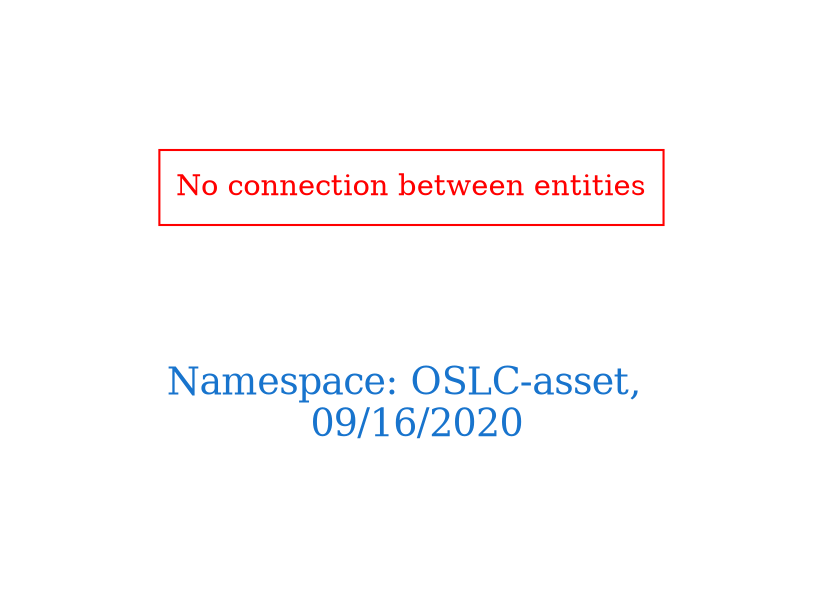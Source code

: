 digraph OGIT_ontology {
 graph [ rankdir= LR,pad=1 
fontsize = 18,
fontcolor= dodgerblue3,label = "\n\n\nNamespace: OSLC-asset, \n 09/16/2020"];
node[shape=polygon];
edge [  color="gray81"];

"No connection between entities" [fontcolor = "red",color="red", shape="polygon"]
}
